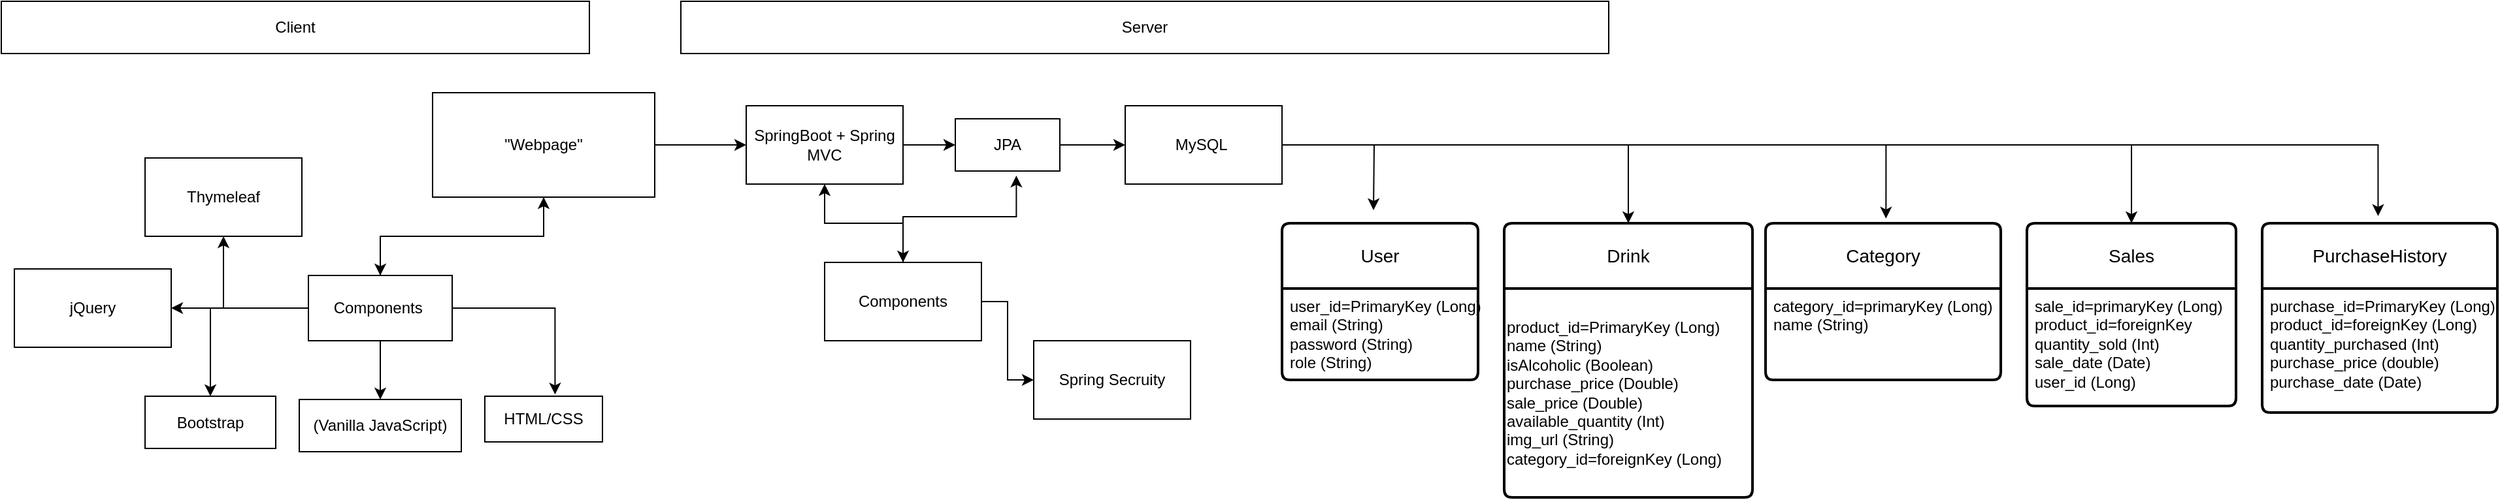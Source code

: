 <mxfile version="22.1.11" type="github">
  <diagram name="Seite-1" id="TQNiA3lFw16Ix_GrtYa4">
    <mxGraphModel dx="2715" dy="675" grid="1" gridSize="10" guides="1" tooltips="1" connect="1" arrows="1" fold="1" page="1" pageScale="1" pageWidth="827" pageHeight="1169" math="0" shadow="0">
      <root>
        <mxCell id="0" />
        <mxCell id="1" parent="0" />
        <mxCell id="8caW-aM3lj9bGC5bDLN5-4" value="Drink" style="swimlane;childLayout=stackLayout;horizontal=1;startSize=50;horizontalStack=0;rounded=1;fontSize=14;fontStyle=0;strokeWidth=2;resizeParent=0;resizeLast=1;shadow=0;dashed=0;align=center;arcSize=4;whiteSpace=wrap;html=1;" parent="1" vertex="1">
          <mxGeometry x="540" y="230" width="190" height="210" as="geometry" />
        </mxCell>
        <mxCell id="8caW-aM3lj9bGC5bDLN5-40" value="&lt;div style=&quot;&quot;&gt;product_id=PrimaryKey (Long)&lt;span style=&quot;background-color: initial; white-space-collapse: preserve;&quot;&gt;&#x9;&lt;/span&gt;&lt;span style=&quot;background-color: initial; white-space-collapse: preserve;&quot;&gt;&#x9;&lt;/span&gt;&lt;span style=&quot;background-color: initial; white-space-collapse: preserve;&quot;&gt;&#x9;&lt;/span&gt;&lt;/div&gt;&lt;div style=&quot;&quot;&gt;&lt;span style=&quot;background-color: initial;&quot;&gt;name (String)&lt;/span&gt;&lt;/div&gt;&lt;div style=&quot;&quot;&gt;&lt;span style=&quot;background-color: initial;&quot;&gt;isAlcoholic (Boolean)&lt;/span&gt;&lt;br&gt;&lt;/div&gt;&lt;div style=&quot;&quot;&gt;&lt;span style=&quot;background-color: initial;&quot;&gt;purchase_price (Double)&lt;/span&gt;&lt;/div&gt;&lt;div style=&quot;&quot;&gt;&lt;span style=&quot;background-color: initial;&quot;&gt;sale_price (Double)&lt;/span&gt;&lt;/div&gt;&lt;div style=&quot;&quot;&gt;&lt;span style=&quot;background-color: initial;&quot;&gt;available_quantity (Int)&lt;/span&gt;&lt;/div&gt;&lt;div style=&quot;&quot;&gt;&lt;span style=&quot;background-color: initial;&quot;&gt;img_url (String)&lt;/span&gt;&lt;/div&gt;&lt;div style=&quot;&quot;&gt;category_id=foreignKey (Long)&lt;/div&gt;" style="text;html=1;align=left;verticalAlign=middle;resizable=0;points=[];autosize=1;strokeColor=none;fillColor=none;" parent="8caW-aM3lj9bGC5bDLN5-4" vertex="1">
          <mxGeometry y="50" width="190" height="160" as="geometry" />
        </mxCell>
        <mxCell id="8caW-aM3lj9bGC5bDLN5-43" value="User" style="swimlane;childLayout=stackLayout;horizontal=1;startSize=50;horizontalStack=0;rounded=1;fontSize=14;fontStyle=0;strokeWidth=2;resizeParent=0;resizeLast=1;shadow=0;dashed=0;align=center;arcSize=4;whiteSpace=wrap;html=1;" parent="1" vertex="1">
          <mxGeometry x="370" y="230" width="150" height="120" as="geometry" />
        </mxCell>
        <mxCell id="8caW-aM3lj9bGC5bDLN5-44" value="user_id=PrimaryKey (Long)&lt;br&gt;email (String)&lt;br&gt;password (String)&lt;br&gt;role (String)" style="align=left;strokeColor=none;fillColor=none;spacingLeft=4;fontSize=12;verticalAlign=top;resizable=0;rotatable=0;part=1;html=1;" parent="8caW-aM3lj9bGC5bDLN5-43" vertex="1">
          <mxGeometry y="50" width="150" height="70" as="geometry" />
        </mxCell>
        <mxCell id="8caW-aM3lj9bGC5bDLN5-46" value="Client" style="rounded=0;whiteSpace=wrap;html=1;" parent="1" vertex="1">
          <mxGeometry x="-610" y="60" width="450" height="40" as="geometry" />
        </mxCell>
        <mxCell id="8caW-aM3lj9bGC5bDLN5-47" value="Server" style="rounded=0;whiteSpace=wrap;html=1;" parent="1" vertex="1">
          <mxGeometry x="-90" y="60" width="710" height="40" as="geometry" />
        </mxCell>
        <mxCell id="8caW-aM3lj9bGC5bDLN5-69" style="edgeStyle=orthogonalEdgeStyle;rounded=0;orthogonalLoop=1;jettySize=auto;html=1;entryX=0;entryY=0.5;entryDx=0;entryDy=0;" parent="1" source="8caW-aM3lj9bGC5bDLN5-48" target="8caW-aM3lj9bGC5bDLN5-68" edge="1">
          <mxGeometry relative="1" as="geometry" />
        </mxCell>
        <mxCell id="8caW-aM3lj9bGC5bDLN5-79" style="edgeStyle=orthogonalEdgeStyle;rounded=0;orthogonalLoop=1;jettySize=auto;html=1;" parent="1" source="8caW-aM3lj9bGC5bDLN5-48" target="8caW-aM3lj9bGC5bDLN5-49" edge="1">
          <mxGeometry relative="1" as="geometry" />
        </mxCell>
        <mxCell id="8caW-aM3lj9bGC5bDLN5-48" value="&quot;Webpage&quot;" style="rounded=0;whiteSpace=wrap;html=1;" parent="1" vertex="1">
          <mxGeometry x="-280" y="130" width="170" height="80" as="geometry" />
        </mxCell>
        <mxCell id="8caW-aM3lj9bGC5bDLN5-54" style="edgeStyle=orthogonalEdgeStyle;rounded=0;orthogonalLoop=1;jettySize=auto;html=1;entryX=0.5;entryY=0;entryDx=0;entryDy=0;" parent="1" source="8caW-aM3lj9bGC5bDLN5-49" target="8caW-aM3lj9bGC5bDLN5-51" edge="1">
          <mxGeometry relative="1" as="geometry" />
        </mxCell>
        <mxCell id="8caW-aM3lj9bGC5bDLN5-59" style="edgeStyle=orthogonalEdgeStyle;rounded=0;orthogonalLoop=1;jettySize=auto;html=1;entryX=0.5;entryY=0;entryDx=0;entryDy=0;" parent="1" source="8caW-aM3lj9bGC5bDLN5-49" target="8caW-aM3lj9bGC5bDLN5-52" edge="1">
          <mxGeometry relative="1" as="geometry" />
        </mxCell>
        <mxCell id="8caW-aM3lj9bGC5bDLN5-78" style="edgeStyle=orthogonalEdgeStyle;rounded=0;orthogonalLoop=1;jettySize=auto;html=1;entryX=0.5;entryY=1;entryDx=0;entryDy=0;" parent="1" source="8caW-aM3lj9bGC5bDLN5-49" target="8caW-aM3lj9bGC5bDLN5-48" edge="1">
          <mxGeometry relative="1" as="geometry" />
        </mxCell>
        <mxCell id="8caW-aM3lj9bGC5bDLN5-80" style="edgeStyle=orthogonalEdgeStyle;rounded=0;orthogonalLoop=1;jettySize=auto;html=1;entryX=0.5;entryY=1;entryDx=0;entryDy=0;" parent="1" source="8caW-aM3lj9bGC5bDLN5-49" target="8caW-aM3lj9bGC5bDLN5-61" edge="1">
          <mxGeometry relative="1" as="geometry" />
        </mxCell>
        <mxCell id="9db9IfMV-im55y34ynVj-2" style="edgeStyle=orthogonalEdgeStyle;rounded=0;orthogonalLoop=1;jettySize=auto;html=1;entryX=1;entryY=0.5;entryDx=0;entryDy=0;" edge="1" parent="1" source="8caW-aM3lj9bGC5bDLN5-49" target="9db9IfMV-im55y34ynVj-1">
          <mxGeometry relative="1" as="geometry" />
        </mxCell>
        <mxCell id="8caW-aM3lj9bGC5bDLN5-49" value="Components&amp;nbsp;" style="rounded=0;whiteSpace=wrap;html=1;" parent="1" vertex="1">
          <mxGeometry x="-375" y="270" width="110" height="50" as="geometry" />
        </mxCell>
        <mxCell id="8caW-aM3lj9bGC5bDLN5-51" value="Bootstrap" style="rounded=0;whiteSpace=wrap;html=1;" parent="1" vertex="1">
          <mxGeometry x="-500" y="362.5" width="100" height="40" as="geometry" />
        </mxCell>
        <mxCell id="8caW-aM3lj9bGC5bDLN5-52" value="(Vanilla JavaScript)" style="rounded=0;whiteSpace=wrap;html=1;" parent="1" vertex="1">
          <mxGeometry x="-382" y="365" width="124" height="40" as="geometry" />
        </mxCell>
        <mxCell id="8caW-aM3lj9bGC5bDLN5-53" value="HTML/CSS" style="rounded=0;whiteSpace=wrap;html=1;" parent="1" vertex="1">
          <mxGeometry x="-240" y="362.5" width="90" height="35" as="geometry" />
        </mxCell>
        <mxCell id="8caW-aM3lj9bGC5bDLN5-58" style="edgeStyle=orthogonalEdgeStyle;rounded=0;orthogonalLoop=1;jettySize=auto;html=1;entryX=0.597;entryY=-0.038;entryDx=0;entryDy=0;entryPerimeter=0;" parent="1" source="8caW-aM3lj9bGC5bDLN5-49" target="8caW-aM3lj9bGC5bDLN5-53" edge="1">
          <mxGeometry relative="1" as="geometry" />
        </mxCell>
        <mxCell id="8caW-aM3lj9bGC5bDLN5-102" style="edgeStyle=orthogonalEdgeStyle;rounded=0;orthogonalLoop=1;jettySize=auto;html=1;entryX=0.5;entryY=0;entryDx=0;entryDy=0;" parent="1" source="8caW-aM3lj9bGC5bDLN5-60" target="8caW-aM3lj9bGC5bDLN5-4" edge="1">
          <mxGeometry relative="1" as="geometry" />
        </mxCell>
        <mxCell id="8caW-aM3lj9bGC5bDLN5-104" style="edgeStyle=orthogonalEdgeStyle;rounded=0;orthogonalLoop=1;jettySize=auto;html=1;entryX=0.5;entryY=0;entryDx=0;entryDy=0;" parent="1" source="8caW-aM3lj9bGC5bDLN5-60" target="8caW-aM3lj9bGC5bDLN5-89" edge="1">
          <mxGeometry relative="1" as="geometry" />
        </mxCell>
        <mxCell id="8caW-aM3lj9bGC5bDLN5-106" style="edgeStyle=orthogonalEdgeStyle;rounded=0;orthogonalLoop=1;jettySize=auto;html=1;" parent="1" source="8caW-aM3lj9bGC5bDLN5-60" edge="1">
          <mxGeometry relative="1" as="geometry">
            <mxPoint x="440" y="220" as="targetPoint" />
          </mxGeometry>
        </mxCell>
        <mxCell id="8caW-aM3lj9bGC5bDLN5-60" value="MySQL&amp;nbsp;" style="rounded=0;whiteSpace=wrap;html=1;" parent="1" vertex="1">
          <mxGeometry x="250" y="140" width="120" height="60" as="geometry" />
        </mxCell>
        <mxCell id="8caW-aM3lj9bGC5bDLN5-61" value="Thymeleaf" style="rounded=0;whiteSpace=wrap;html=1;" parent="1" vertex="1">
          <mxGeometry x="-500" y="180" width="120" height="60" as="geometry" />
        </mxCell>
        <mxCell id="8caW-aM3lj9bGC5bDLN5-73" value="" style="edgeStyle=orthogonalEdgeStyle;rounded=0;orthogonalLoop=1;jettySize=auto;html=1;" parent="1" source="8caW-aM3lj9bGC5bDLN5-68" target="8caW-aM3lj9bGC5bDLN5-72" edge="1">
          <mxGeometry relative="1" as="geometry" />
        </mxCell>
        <mxCell id="8caW-aM3lj9bGC5bDLN5-82" value="" style="edgeStyle=orthogonalEdgeStyle;rounded=0;orthogonalLoop=1;jettySize=auto;html=1;" parent="1" source="8caW-aM3lj9bGC5bDLN5-68" target="8caW-aM3lj9bGC5bDLN5-81" edge="1">
          <mxGeometry relative="1" as="geometry" />
        </mxCell>
        <mxCell id="8caW-aM3lj9bGC5bDLN5-68" value="SpringBoot + Spring MVC" style="rounded=0;whiteSpace=wrap;html=1;" parent="1" vertex="1">
          <mxGeometry x="-40" y="140" width="120" height="60" as="geometry" />
        </mxCell>
        <mxCell id="8caW-aM3lj9bGC5bDLN5-76" value="" style="edgeStyle=orthogonalEdgeStyle;rounded=0;orthogonalLoop=1;jettySize=auto;html=1;" parent="1" source="8caW-aM3lj9bGC5bDLN5-72" target="8caW-aM3lj9bGC5bDLN5-75" edge="1">
          <mxGeometry relative="1" as="geometry" />
        </mxCell>
        <mxCell id="8caW-aM3lj9bGC5bDLN5-77" style="edgeStyle=orthogonalEdgeStyle;rounded=0;orthogonalLoop=1;jettySize=auto;html=1;entryX=0.5;entryY=1;entryDx=0;entryDy=0;" parent="1" source="8caW-aM3lj9bGC5bDLN5-72" target="8caW-aM3lj9bGC5bDLN5-68" edge="1">
          <mxGeometry relative="1" as="geometry" />
        </mxCell>
        <mxCell id="8caW-aM3lj9bGC5bDLN5-72" value="Components" style="rounded=0;whiteSpace=wrap;html=1;" parent="1" vertex="1">
          <mxGeometry x="20" y="260" width="120" height="60" as="geometry" />
        </mxCell>
        <mxCell id="8caW-aM3lj9bGC5bDLN5-75" value="Spring Secruity" style="whiteSpace=wrap;html=1;rounded=0;" parent="1" vertex="1">
          <mxGeometry x="180" y="320" width="120" height="60" as="geometry" />
        </mxCell>
        <mxCell id="8caW-aM3lj9bGC5bDLN5-83" style="edgeStyle=orthogonalEdgeStyle;rounded=0;orthogonalLoop=1;jettySize=auto;html=1;" parent="1" source="8caW-aM3lj9bGC5bDLN5-81" target="8caW-aM3lj9bGC5bDLN5-60" edge="1">
          <mxGeometry relative="1" as="geometry" />
        </mxCell>
        <mxCell id="8caW-aM3lj9bGC5bDLN5-81" value="JPA" style="whiteSpace=wrap;html=1;rounded=0;" parent="1" vertex="1">
          <mxGeometry x="120" y="150" width="80" height="40" as="geometry" />
        </mxCell>
        <mxCell id="8caW-aM3lj9bGC5bDLN5-84" style="edgeStyle=orthogonalEdgeStyle;rounded=0;orthogonalLoop=1;jettySize=auto;html=1;entryX=0.584;entryY=1.089;entryDx=0;entryDy=0;entryPerimeter=0;" parent="1" source="8caW-aM3lj9bGC5bDLN5-72" target="8caW-aM3lj9bGC5bDLN5-81" edge="1">
          <mxGeometry relative="1" as="geometry" />
        </mxCell>
        <mxCell id="8caW-aM3lj9bGC5bDLN5-85" value="PurchaseHistory" style="swimlane;childLayout=stackLayout;horizontal=1;startSize=50;horizontalStack=0;rounded=1;fontSize=14;fontStyle=0;strokeWidth=2;resizeParent=0;resizeLast=1;shadow=0;dashed=0;align=center;arcSize=4;whiteSpace=wrap;html=1;" parent="1" vertex="1">
          <mxGeometry x="1120" y="230" width="180" height="145" as="geometry" />
        </mxCell>
        <mxCell id="8caW-aM3lj9bGC5bDLN5-86" value="purchase_id=PrimaryKey (Long)&lt;br&gt;product_id=foreignKey (Long)&lt;br&gt;quantity_purchased (Int)&lt;br&gt;purchase_price (double)&lt;br&gt;purchase_date (Date)" style="align=left;strokeColor=none;fillColor=none;spacingLeft=4;fontSize=12;verticalAlign=top;resizable=0;rotatable=0;part=1;html=1;" parent="8caW-aM3lj9bGC5bDLN5-85" vertex="1">
          <mxGeometry y="50" width="180" height="95" as="geometry" />
        </mxCell>
        <mxCell id="8caW-aM3lj9bGC5bDLN5-87" value="Category" style="swimlane;childLayout=stackLayout;horizontal=1;startSize=50;horizontalStack=0;rounded=1;fontSize=14;fontStyle=0;strokeWidth=2;resizeParent=0;resizeLast=1;shadow=0;dashed=0;align=center;arcSize=4;whiteSpace=wrap;html=1;" parent="1" vertex="1">
          <mxGeometry x="740" y="230" width="180" height="120" as="geometry" />
        </mxCell>
        <mxCell id="8caW-aM3lj9bGC5bDLN5-88" value="category_id=primaryKey (Long)&lt;br&gt;name (String)" style="align=left;strokeColor=none;fillColor=none;spacingLeft=4;fontSize=12;verticalAlign=top;resizable=0;rotatable=0;part=1;html=1;" parent="8caW-aM3lj9bGC5bDLN5-87" vertex="1">
          <mxGeometry y="50" width="180" height="70" as="geometry" />
        </mxCell>
        <mxCell id="8caW-aM3lj9bGC5bDLN5-89" value="Sales" style="swimlane;childLayout=stackLayout;horizontal=1;startSize=50;horizontalStack=0;rounded=1;fontSize=14;fontStyle=0;strokeWidth=2;resizeParent=0;resizeLast=1;shadow=0;dashed=0;align=center;arcSize=4;whiteSpace=wrap;html=1;" parent="1" vertex="1">
          <mxGeometry x="940" y="230" width="160" height="140" as="geometry" />
        </mxCell>
        <mxCell id="8caW-aM3lj9bGC5bDLN5-90" value="sale_id=primaryKey (Long)&lt;br&gt;product_id=foreignKey&lt;br&gt;quantity_sold (Int)&lt;br&gt;sale_date (Date)&lt;br&gt;user_id (Long)" style="align=left;strokeColor=none;fillColor=none;spacingLeft=4;fontSize=12;verticalAlign=top;resizable=0;rotatable=0;part=1;html=1;" parent="8caW-aM3lj9bGC5bDLN5-89" vertex="1">
          <mxGeometry y="50" width="160" height="90" as="geometry" />
        </mxCell>
        <mxCell id="8caW-aM3lj9bGC5bDLN5-103" style="edgeStyle=orthogonalEdgeStyle;rounded=0;orthogonalLoop=1;jettySize=auto;html=1;entryX=0.512;entryY=-0.03;entryDx=0;entryDy=0;entryPerimeter=0;" parent="1" source="8caW-aM3lj9bGC5bDLN5-60" target="8caW-aM3lj9bGC5bDLN5-87" edge="1">
          <mxGeometry relative="1" as="geometry" />
        </mxCell>
        <mxCell id="8caW-aM3lj9bGC5bDLN5-105" style="edgeStyle=orthogonalEdgeStyle;rounded=0;orthogonalLoop=1;jettySize=auto;html=1;entryX=0.493;entryY=-0.038;entryDx=0;entryDy=0;entryPerimeter=0;" parent="1" source="8caW-aM3lj9bGC5bDLN5-60" target="8caW-aM3lj9bGC5bDLN5-85" edge="1">
          <mxGeometry relative="1" as="geometry" />
        </mxCell>
        <mxCell id="9db9IfMV-im55y34ynVj-1" value="jQuery" style="rounded=0;whiteSpace=wrap;html=1;" vertex="1" parent="1">
          <mxGeometry x="-600" y="265" width="120" height="60" as="geometry" />
        </mxCell>
      </root>
    </mxGraphModel>
  </diagram>
</mxfile>
